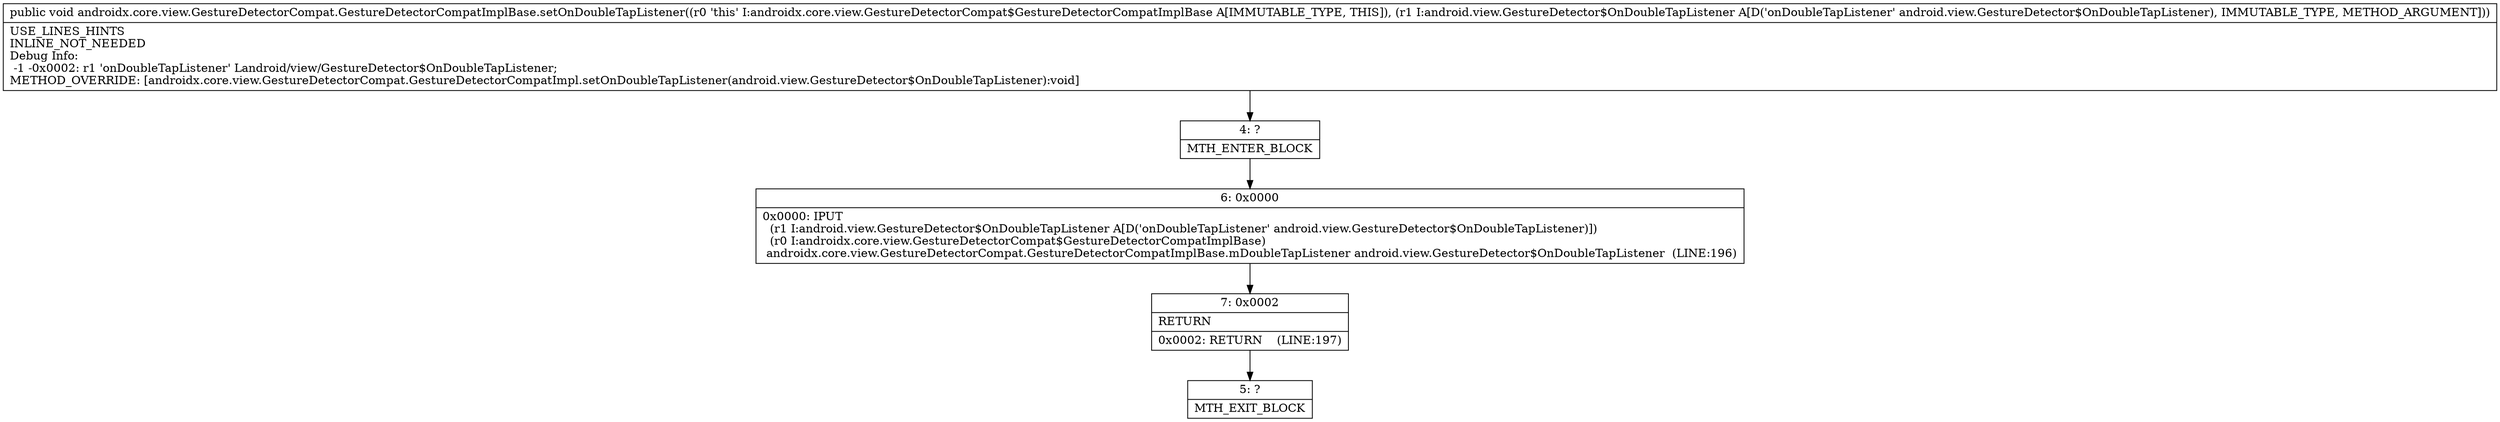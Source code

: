 digraph "CFG forandroidx.core.view.GestureDetectorCompat.GestureDetectorCompatImplBase.setOnDoubleTapListener(Landroid\/view\/GestureDetector$OnDoubleTapListener;)V" {
Node_4 [shape=record,label="{4\:\ ?|MTH_ENTER_BLOCK\l}"];
Node_6 [shape=record,label="{6\:\ 0x0000|0x0000: IPUT  \l  (r1 I:android.view.GestureDetector$OnDoubleTapListener A[D('onDoubleTapListener' android.view.GestureDetector$OnDoubleTapListener)])\l  (r0 I:androidx.core.view.GestureDetectorCompat$GestureDetectorCompatImplBase)\l androidx.core.view.GestureDetectorCompat.GestureDetectorCompatImplBase.mDoubleTapListener android.view.GestureDetector$OnDoubleTapListener  (LINE:196)\l}"];
Node_7 [shape=record,label="{7\:\ 0x0002|RETURN\l|0x0002: RETURN    (LINE:197)\l}"];
Node_5 [shape=record,label="{5\:\ ?|MTH_EXIT_BLOCK\l}"];
MethodNode[shape=record,label="{public void androidx.core.view.GestureDetectorCompat.GestureDetectorCompatImplBase.setOnDoubleTapListener((r0 'this' I:androidx.core.view.GestureDetectorCompat$GestureDetectorCompatImplBase A[IMMUTABLE_TYPE, THIS]), (r1 I:android.view.GestureDetector$OnDoubleTapListener A[D('onDoubleTapListener' android.view.GestureDetector$OnDoubleTapListener), IMMUTABLE_TYPE, METHOD_ARGUMENT]))  | USE_LINES_HINTS\lINLINE_NOT_NEEDED\lDebug Info:\l  \-1 \-0x0002: r1 'onDoubleTapListener' Landroid\/view\/GestureDetector$OnDoubleTapListener;\lMETHOD_OVERRIDE: [androidx.core.view.GestureDetectorCompat.GestureDetectorCompatImpl.setOnDoubleTapListener(android.view.GestureDetector$OnDoubleTapListener):void]\l}"];
MethodNode -> Node_4;Node_4 -> Node_6;
Node_6 -> Node_7;
Node_7 -> Node_5;
}

